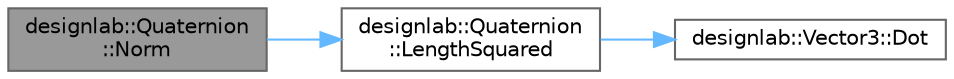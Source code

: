 digraph "designlab::Quaternion::Norm"
{
 // LATEX_PDF_SIZE
  bgcolor="transparent";
  edge [fontname=Helvetica,fontsize=10,labelfontname=Helvetica,labelfontsize=10];
  node [fontname=Helvetica,fontsize=10,shape=box,height=0.2,width=0.4];
  rankdir="LR";
  Node1 [id="Node000001",label="designlab::Quaternion\l::Norm",height=0.2,width=0.4,color="gray40", fillcolor="grey60", style="filled", fontcolor="black",tooltip="クォータニオンのノルムを返す   ノルムとは，ベクトルの大きさのこと．クォータニオンのノルムは，w^2 + x^2 + y^2 + z^2 で求められる"];
  Node1 -> Node2 [id="edge1_Node000001_Node000002",color="steelblue1",style="solid",tooltip=" "];
  Node2 [id="Node000002",label="designlab::Quaternion\l::LengthSquared",height=0.2,width=0.4,color="grey40", fillcolor="white", style="filled",URL="$structdesignlab_1_1_quaternion.html#a52ffb1d579c2845eb2aa1fbd21fa9750",tooltip="クォータニオンの長さの2乗を返す(ノルムの2乗)．   クォータニオンの長さの2乗は，w^2 + x^2 + y^2 + z^2 で求められる"];
  Node2 -> Node3 [id="edge2_Node000002_Node000003",color="steelblue1",style="solid",tooltip=" "];
  Node3 [id="Node000003",label="designlab::Vector3::Dot",height=0.2,width=0.4,color="grey40", fillcolor="white", style="filled",URL="$structdesignlab_1_1_vector3.html#aeca4595ed55b1d5010f41801fbd3a76f",tooltip="自分・引数 の内積の結果を返す．"];
}
